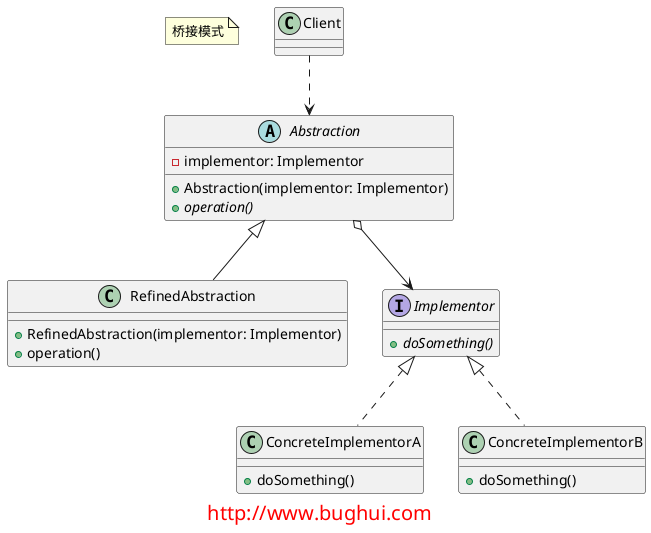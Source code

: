 @startuml

note "桥接模式" as name

abstract class Abstraction{
    - implementor: Implementor
    + Abstraction(implementor: Implementor)
    + {abstract} operation()
}

class RefinedAbstraction{
    + RefinedAbstraction(implementor: Implementor)
    + operation()
}

Abstraction <|-- RefinedAbstraction

interface Implementor{
    + {abstract} doSomething()
}

class ConcreteImplementorA{
    + doSomething()
}

class ConcreteImplementorB{
    + doSomething()
}

Implementor <|.. ConcreteImplementorA
Implementor <|.. ConcreteImplementorB

Abstraction o--> Implementor

Client ..> Abstraction

footer
<font size="20" color="red">http://www.bughui.com</font>
endfooter

@enduml